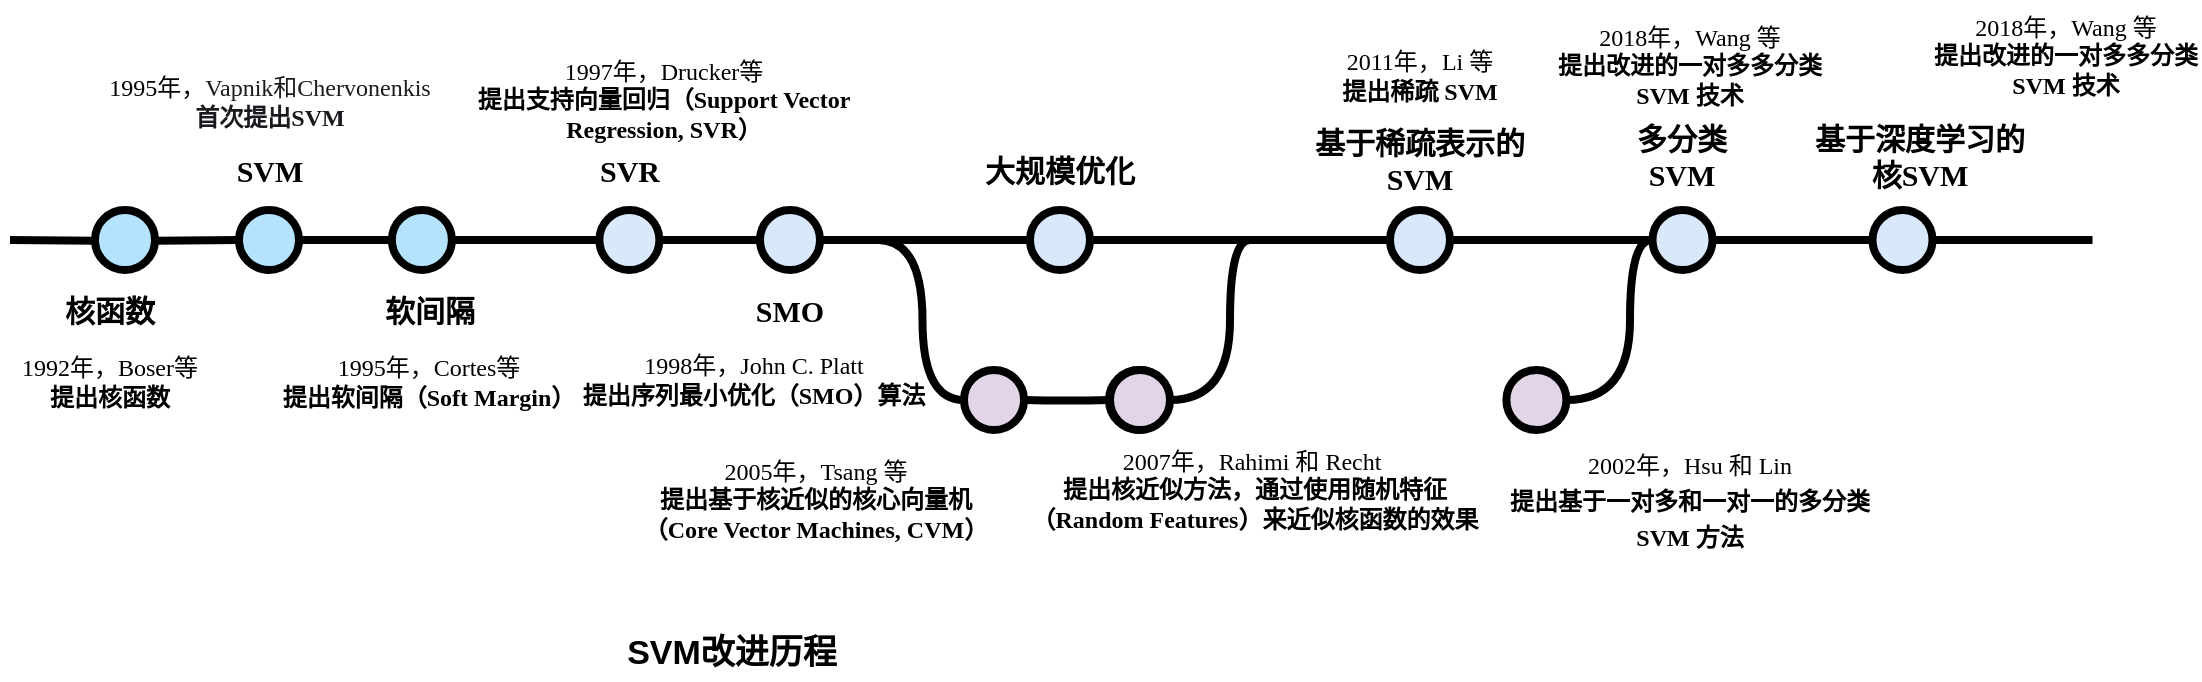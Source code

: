 <mxfile version="24.8.3">
  <diagram id="yPxyJZ8AM_hMuL3Unpa9" name="simple gitflow">
    <mxGraphModel dx="883" dy="465" grid="1" gridSize="10" guides="1" tooltips="1" connect="1" arrows="1" fold="1" page="1" pageScale="1" pageWidth="1100" pageHeight="850" math="0" shadow="0">
      <root>
        <mxCell id="0" />
        <mxCell id="1" parent="0" />
        <UserObject label="SVM改进历程" id="9hBKPDzoitwpIBdzFDQ7-6">
          <mxCell style="text;whiteSpace=wrap;html=1;fontStyle=1;fontSize=17;align=center;" parent="1" vertex="1">
            <mxGeometry x="250" y="370" width="542.25" height="30" as="geometry" />
          </mxCell>
        </UserObject>
        <mxCell id="9hBKPDzoitwpIBdzFDQ7-23" value="" style="edgeStyle=orthogonalEdgeStyle;rounded=0;html=1;jettySize=auto;orthogonalLoop=1;plain-blue;endArrow=none;endFill=0;strokeWidth=4;strokeColor=#000000;" parent="1" source="AhotJNXAAkpp35N8Lv_4-12" target="9hBKPDzoitwpIBdzFDQ7-26" edge="1">
          <mxGeometry x="304.5" y="180" as="geometry" />
        </mxCell>
        <mxCell id="9hBKPDzoitwpIBdzFDQ7-25" value="" style="verticalLabelPosition=bottom;verticalAlign=top;html=1;strokeWidth=4;shape=mxgraph.flowchart.on-page_reference;plain-blue;gradientColor=none;fillColor=#B5E3Fe;strokeColor=#000000;" parent="1" vertex="1">
          <mxGeometry x="274.5" y="165" width="30" height="30" as="geometry" />
        </mxCell>
        <mxCell id="9hBKPDzoitwpIBdzFDQ7-41" value="" style="edgeStyle=orthogonalEdgeStyle;curved=1;rounded=0;orthogonalLoop=1;jettySize=auto;html=1;endArrow=none;endFill=0;strokeWidth=4;fontFamily=Courier New;fontSize=16;" parent="1" source="9hBKPDzoitwpIBdzFDQ7-26" target="9hBKPDzoitwpIBdzFDQ7-40" edge="1">
          <mxGeometry relative="1" as="geometry" />
        </mxCell>
        <mxCell id="9hBKPDzoitwpIBdzFDQ7-26" value="" style="verticalLabelPosition=bottom;verticalAlign=top;html=1;strokeWidth=4;shape=mxgraph.flowchart.on-page_reference;plain-blue;gradientColor=none;strokeColor=#000000;" parent="1" vertex="1">
          <mxGeometry x="454.69" y="165" width="30" height="30" as="geometry" />
        </mxCell>
        <mxCell id="9hBKPDzoitwpIBdzFDQ7-43" value="" style="edgeStyle=orthogonalEdgeStyle;curved=1;rounded=0;orthogonalLoop=1;jettySize=auto;html=1;endArrow=none;endFill=0;strokeWidth=4;fontFamily=Courier New;fontSize=16;" parent="1" source="9hBKPDzoitwpIBdzFDQ7-40" target="9hBKPDzoitwpIBdzFDQ7-42" edge="1">
          <mxGeometry relative="1" as="geometry" />
        </mxCell>
        <mxCell id="9hBKPDzoitwpIBdzFDQ7-40" value="" style="verticalLabelPosition=bottom;verticalAlign=top;html=1;strokeWidth=4;shape=mxgraph.flowchart.on-page_reference;plain-blue;gradientColor=none;strokeColor=#000000;" parent="1" vertex="1">
          <mxGeometry x="535" y="165" width="30" height="30" as="geometry" />
        </mxCell>
        <mxCell id="9hBKPDzoitwpIBdzFDQ7-56" value="" style="edgeStyle=orthogonalEdgeStyle;curved=1;rounded=0;orthogonalLoop=1;jettySize=auto;html=1;endArrow=none;endFill=0;strokeWidth=4;fontFamily=Courier New;fontSize=16;" parent="1" source="9hBKPDzoitwpIBdzFDQ7-42" target="9hBKPDzoitwpIBdzFDQ7-55" edge="1">
          <mxGeometry relative="1" as="geometry" />
        </mxCell>
        <mxCell id="9hBKPDzoitwpIBdzFDQ7-42" value="" style="verticalLabelPosition=bottom;verticalAlign=top;html=1;strokeWidth=4;shape=mxgraph.flowchart.on-page_reference;plain-blue;gradientColor=none;strokeColor=#000000;" parent="1" vertex="1">
          <mxGeometry x="670" y="165" width="30" height="30" as="geometry" />
        </mxCell>
        <mxCell id="AhotJNXAAkpp35N8Lv_4-2" value="" style="edgeStyle=orthogonalEdgeStyle;rounded=0;orthogonalLoop=1;jettySize=auto;html=1;strokeWidth=4;endArrow=none;endFill=0;" edge="1" parent="1" source="9hBKPDzoitwpIBdzFDQ7-55" target="AhotJNXAAkpp35N8Lv_4-1">
          <mxGeometry relative="1" as="geometry" />
        </mxCell>
        <mxCell id="9hBKPDzoitwpIBdzFDQ7-55" value="" style="verticalLabelPosition=bottom;verticalAlign=top;html=1;strokeWidth=4;shape=mxgraph.flowchart.on-page_reference;plain-blue;gradientColor=none;strokeColor=#000000;" parent="1" vertex="1">
          <mxGeometry x="850" y="165" width="30" height="30" as="geometry" />
        </mxCell>
        <mxCell id="9hBKPDzoitwpIBdzFDQ7-27" value="" style="edgeStyle=orthogonalEdgeStyle;rounded=0;html=1;jettySize=auto;orthogonalLoop=1;strokeWidth=4;endArrow=none;endFill=0;" parent="1" target="9hBKPDzoitwpIBdzFDQ7-25" edge="1">
          <mxGeometry x="204.5" y="180" as="geometry">
            <mxPoint x="160" y="180" as="sourcePoint" />
          </mxGeometry>
        </mxCell>
        <mxCell id="9hBKPDzoitwpIBdzFDQ7-39" value="&lt;font face=&quot;Comic Sans MS&quot; style=&quot;font-size: 12px;&quot;&gt;1995年，&lt;span style=&quot;color: rgb(25, 27, 31); text-align: start; background-color: rgb(255, 255, 255);&quot;&gt;Vapnik和Chervonenkis&lt;/span&gt;&lt;/font&gt;&lt;div style=&quot;font-size: 12px;&quot;&gt;&lt;font face=&quot;Comic Sans MS&quot; style=&quot;font-size: 12px;&quot;&gt;&lt;span style=&quot;color: rgb(25, 27, 31); text-align: start; background-color: rgb(255, 255, 255);&quot;&gt;&lt;b style=&quot;&quot;&gt;首次提出SVM&lt;/b&gt;&lt;/span&gt;&lt;/font&gt;&lt;/div&gt;" style="text;html=1;strokeColor=none;fillColor=none;align=center;verticalAlign=middle;whiteSpace=wrap;overflow=hidden;fontSize=14;" parent="1" vertex="1">
          <mxGeometry x="199.07" y="90" width="181.87" height="40" as="geometry" />
        </mxCell>
        <mxCell id="AhotJNXAAkpp35N8Lv_4-28" value="" style="edgeStyle=orthogonalEdgeStyle;rounded=0;orthogonalLoop=1;jettySize=auto;html=1;strokeWidth=4;endArrow=none;endFill=0;" edge="1" parent="1" source="AhotJNXAAkpp35N8Lv_4-1" target="AhotJNXAAkpp35N8Lv_4-27">
          <mxGeometry relative="1" as="geometry" />
        </mxCell>
        <mxCell id="AhotJNXAAkpp35N8Lv_4-1" value="" style="verticalLabelPosition=bottom;verticalAlign=top;html=1;strokeWidth=4;shape=mxgraph.flowchart.on-page_reference;plain-blue;gradientColor=none;strokeColor=#000000;" vertex="1" parent="1">
          <mxGeometry x="981.25" y="165" width="30" height="30" as="geometry" />
        </mxCell>
        <mxCell id="AhotJNXAAkpp35N8Lv_4-10" value="" style="verticalLabelPosition=bottom;verticalAlign=top;html=1;strokeWidth=4;shape=mxgraph.flowchart.on-page_reference;plain-blue;gradientColor=none;fillColor=#B5E3Fe;strokeColor=#000000;" vertex="1" parent="1">
          <mxGeometry x="202.5" y="165" width="30" height="30" as="geometry" />
        </mxCell>
        <mxCell id="AhotJNXAAkpp35N8Lv_4-11" value="&lt;font face=&quot;Comic Sans MS&quot; style=&quot;font-size: 12px;&quot;&gt;1992年，Boser等&lt;/font&gt;&lt;div style=&quot;font-size: 12px;&quot;&gt;&lt;font style=&quot;font-size: 12px;&quot;&gt;&lt;b style=&quot;&quot;&gt;&lt;font style=&quot;font-size: 12px;&quot; face=&quot;VfBDLkHfYIIjhc6IjsIw&quot;&gt;提出核函数&lt;/font&gt;&lt;/b&gt;&lt;br&gt;&lt;/font&gt;&lt;/div&gt;" style="text;html=1;strokeColor=none;fillColor=none;align=center;verticalAlign=middle;whiteSpace=wrap;overflow=hidden;fontSize=14;" vertex="1" parent="1">
          <mxGeometry x="155" y="230" width="110" height="40" as="geometry" />
        </mxCell>
        <mxCell id="AhotJNXAAkpp35N8Lv_4-13" value="" style="edgeStyle=orthogonalEdgeStyle;rounded=0;html=1;jettySize=auto;orthogonalLoop=1;plain-blue;endArrow=none;endFill=0;strokeWidth=4;strokeColor=#000000;" edge="1" parent="1" source="9hBKPDzoitwpIBdzFDQ7-25" target="AhotJNXAAkpp35N8Lv_4-12">
          <mxGeometry x="304.5" y="180" as="geometry">
            <mxPoint x="305" y="180" as="sourcePoint" />
            <mxPoint x="565" y="180" as="targetPoint" />
          </mxGeometry>
        </mxCell>
        <mxCell id="AhotJNXAAkpp35N8Lv_4-12" value="" style="verticalLabelPosition=bottom;verticalAlign=top;html=1;strokeWidth=4;shape=mxgraph.flowchart.on-page_reference;plain-blue;gradientColor=none;fillColor=#B5E3Fe;strokeColor=#000000;" vertex="1" parent="1">
          <mxGeometry x="350.94" y="165" width="30" height="30" as="geometry" />
        </mxCell>
        <mxCell id="AhotJNXAAkpp35N8Lv_4-14" value="&lt;font style=&quot;font-size: 12px;&quot; face=&quot;Comic Sans MS&quot;&gt;&lt;font style=&quot;font-size: 12px;&quot;&gt;1&lt;/font&gt;&lt;font style=&quot;font-size: 12px;&quot;&gt;&lt;font style=&quot;font-size: 12px;&quot;&gt;995年，&lt;/font&gt;Cortes等&lt;/font&gt;&lt;/font&gt;&lt;div style=&quot;font-size: 12px;&quot;&gt;&lt;font style=&quot;font-size: 12px;&quot; face=&quot;Comic Sans MS&quot;&gt;&lt;b style=&quot;&quot;&gt;提出软间隔（Soft Margin）&lt;/b&gt;&lt;/font&gt;&lt;/div&gt;" style="text;html=1;strokeColor=none;fillColor=none;align=center;verticalAlign=middle;whiteSpace=wrap;overflow=hidden;fontSize=14;" vertex="1" parent="1">
          <mxGeometry x="285.32" y="230" width="169.37" height="40" as="geometry" />
        </mxCell>
        <mxCell id="AhotJNXAAkpp35N8Lv_4-15" value="&lt;font face=&quot;Comic Sans MS&quot; style=&quot;font-size: 12px;&quot;&gt;&lt;font style=&quot;font-size: 12px;&quot;&gt;&lt;font style=&quot;font-size: 12px;&quot;&gt;&lt;font style=&quot;font-size: 12px;&quot;&gt;2002年，&lt;/font&gt;&lt;/font&gt;&lt;/font&gt;&lt;font style=&quot;font-size: 12px;&quot;&gt;&lt;span style=&quot;line-height: 150%;&quot; lang=&quot;EN-US&quot;&gt;Hsu &lt;/span&gt;&lt;span style=&quot;line-height: 150%;&quot;&gt;和&lt;/span&gt;&lt;span style=&quot;line-height: 150%;&quot; lang=&quot;EN-US&quot;&gt; Lin&lt;/span&gt;&lt;/font&gt;&lt;/font&gt;&lt;div style=&quot;font-size: 12px;&quot;&gt;&lt;font face=&quot;VI0D-rSLnECibxiZPm4O&quot; style=&quot;font-size: 12px;&quot;&gt;&lt;b&gt;&lt;span style=&quot;background-color: initial; line-height: 150%;&quot;&gt;提出基于一对多和一对一的多分类&lt;/span&gt;&lt;span style=&quot;background-color: initial; line-height: 150%;&quot; lang=&quot;EN-US&quot;&gt;&lt;br&gt;SVM &lt;/span&gt;&lt;span style=&quot;background-color: initial; line-height: 150%;&quot;&gt;方法&lt;/span&gt;&lt;/b&gt;&lt;/font&gt;&lt;/div&gt;" style="text;html=1;strokeColor=none;fillColor=none;align=center;verticalAlign=middle;whiteSpace=wrap;overflow=hidden;fontSize=14;" vertex="1" parent="1">
          <mxGeometry x="890" y="280" width="220" height="60" as="geometry" />
        </mxCell>
        <mxCell id="AhotJNXAAkpp35N8Lv_4-16" value="&lt;div style=&quot;font-size: 12px;&quot;&gt;&lt;font style=&quot;font-size: 12px;&quot; face=&quot;Comic Sans MS&quot;&gt;1997年，Drucker等&lt;/font&gt;&lt;/div&gt;&lt;div style=&quot;font-size: 12px;&quot;&gt;&lt;font style=&quot;font-size: 12px;&quot; face=&quot;E30l-es6ODcrPsRFUvqd&quot;&gt;&lt;b style=&quot;&quot;&gt;提出支持向量回归（Support Vector Regression, SVR）&lt;/b&gt;&lt;/font&gt;&lt;/div&gt;" style="text;html=1;strokeColor=none;fillColor=none;align=center;verticalAlign=middle;whiteSpace=wrap;overflow=hidden;fontSize=14;" vertex="1" parent="1">
          <mxGeometry x="390" y="85" width="194.19" height="50" as="geometry" />
        </mxCell>
        <mxCell id="AhotJNXAAkpp35N8Lv_4-17" value="&lt;div style=&quot;font-size: 12px;&quot;&gt;&lt;font style=&quot;font-size: 12px;&quot; face=&quot;Comic Sans MS&quot;&gt;1998年，John C. Platt&lt;/font&gt;&lt;/div&gt;&lt;div style=&quot;font-size: 12px;&quot;&gt;&lt;font style=&quot;font-size: 12px;&quot; face=&quot;Comic Sans MS&quot;&gt;&lt;b style=&quot;&quot;&gt;提出序列最小优化（SMO）算法&lt;/b&gt;&lt;/font&gt;&lt;/div&gt;" style="text;html=1;strokeColor=none;fillColor=none;align=center;verticalAlign=middle;whiteSpace=wrap;overflow=hidden;fontSize=14;" vertex="1" parent="1">
          <mxGeometry x="440" y="230" width="184.06" height="40" as="geometry" />
        </mxCell>
        <mxCell id="AhotJNXAAkpp35N8Lv_4-18" value="&lt;div style=&quot;font-size: 12px;&quot;&gt;&lt;font style=&quot;font-size: 12px;&quot; face=&quot;Comic Sans MS&quot;&gt;2005年，Tsang 等&lt;/font&gt;&lt;/div&gt;&lt;div style=&quot;font-size: 12px;&quot;&gt;&lt;font style=&quot;font-size: 12px;&quot; face=&quot;SKs4bAwldvVuLhRpTwpn&quot;&gt;&lt;b style=&quot;&quot;&gt;提出基于核近似的核心向量机&lt;/b&gt;&lt;/font&gt;&lt;/div&gt;&lt;div style=&quot;font-size: 12px;&quot;&gt;&lt;font style=&quot;font-size: 12px;&quot; face=&quot;SKs4bAwldvVuLhRpTwpn&quot;&gt;&lt;b style=&quot;&quot;&gt;（Core Vector Machines, CVM）&lt;/b&gt;&lt;/font&gt;&lt;/div&gt;" style="text;html=1;strokeColor=none;fillColor=none;align=center;verticalAlign=middle;whiteSpace=wrap;overflow=hidden;fontSize=14;" vertex="1" parent="1">
          <mxGeometry x="462.5" y="280" width="200" height="60" as="geometry" />
        </mxCell>
        <mxCell id="AhotJNXAAkpp35N8Lv_4-19" value="&lt;b&gt;&lt;font style=&quot;font-size: 15px;&quot; face=&quot;Comic Sans MS&quot;&gt;核函数&lt;/font&gt;&lt;/b&gt;" style="text;html=1;strokeColor=none;fillColor=none;align=center;verticalAlign=middle;whiteSpace=wrap;overflow=hidden;" vertex="1" parent="1">
          <mxGeometry x="170" y="200" width="80" height="30" as="geometry" />
        </mxCell>
        <mxCell id="AhotJNXAAkpp35N8Lv_4-20" value="&lt;b&gt;&lt;font style=&quot;font-size: 15px;&quot; face=&quot;Comic Sans MS&quot;&gt;软间隔&lt;/font&gt;&lt;/b&gt;" style="text;html=1;strokeColor=none;fillColor=none;align=center;verticalAlign=middle;whiteSpace=wrap;overflow=hidden;" vertex="1" parent="1">
          <mxGeometry x="330" y="200" width="80" height="30" as="geometry" />
        </mxCell>
        <mxCell id="AhotJNXAAkpp35N8Lv_4-21" value="&lt;b&gt;&lt;font style=&quot;font-size: 15px;&quot; face=&quot;Comic Sans MS&quot;&gt;SVM&lt;/font&gt;&lt;/b&gt;" style="text;html=1;strokeColor=none;fillColor=none;align=center;verticalAlign=middle;whiteSpace=wrap;overflow=hidden;" vertex="1" parent="1">
          <mxGeometry x="250" y="130" width="80" height="30" as="geometry" />
        </mxCell>
        <mxCell id="AhotJNXAAkpp35N8Lv_4-22" value="&lt;b&gt;&lt;font style=&quot;font-size: 15px;&quot; face=&quot;Comic Sans MS&quot;&gt;SVR&lt;/font&gt;&lt;/b&gt;" style="text;html=1;strokeColor=none;fillColor=none;align=center;verticalAlign=middle;whiteSpace=wrap;overflow=hidden;" vertex="1" parent="1">
          <mxGeometry x="429.69" y="130" width="80" height="30" as="geometry" />
        </mxCell>
        <mxCell id="AhotJNXAAkpp35N8Lv_4-23" value="&lt;b&gt;&lt;font style=&quot;font-size: 15px;&quot; face=&quot;Comic Sans MS&quot;&gt;SMO&lt;/font&gt;&lt;/b&gt;" style="text;html=1;strokeColor=none;fillColor=none;align=center;verticalAlign=middle;whiteSpace=wrap;overflow=hidden;" vertex="1" parent="1">
          <mxGeometry x="510.0" y="200" width="80" height="30" as="geometry" />
        </mxCell>
        <mxCell id="AhotJNXAAkpp35N8Lv_4-24" value="&lt;font face=&quot;Comic Sans MS&quot;&gt;&lt;span style=&quot;font-size: 15px;&quot;&gt;&lt;b&gt;大规模优化&lt;/b&gt;&lt;/span&gt;&lt;/font&gt;" style="text;html=1;strokeColor=none;fillColor=none;align=center;verticalAlign=middle;whiteSpace=wrap;overflow=hidden;" vertex="1" parent="1">
          <mxGeometry x="645.0" y="130" width="80" height="30" as="geometry" />
        </mxCell>
        <mxCell id="AhotJNXAAkpp35N8Lv_4-25" value="&lt;div style=&quot;font-size: 12px;&quot;&gt;&lt;font style=&quot;font-size: 12px;&quot;&gt;&lt;font style=&quot;font-size: 12px;&quot; face=&quot;Comic Sans MS&quot;&gt;2007年，&lt;/font&gt;&lt;span style=&quot;background-color: initial; font-family: Calibri;&quot;&gt;Rahimi &lt;/span&gt;&lt;span style=&quot;background-color: initial; font-family: &amp;quot;Microsoft YaHei&amp;quot;;&quot;&gt;和&lt;/span&gt;&lt;span style=&quot;background-color: initial; font-family: Calibri;&quot;&gt; Recht&amp;nbsp;&lt;/span&gt;&lt;/font&gt;&lt;/div&gt;&lt;div style=&quot;font-size: 12px;&quot;&gt;&lt;b style=&quot;&quot;&gt;&lt;font style=&quot;font-size: 12px;&quot;&gt;&lt;span style=&quot;background-color: initial; font-family: &amp;quot;Microsoft YaHei&amp;quot;;&quot;&gt;提出核近似方法，通过使用随机特征（&lt;/span&gt;&lt;span style=&quot;background-color: initial; font-family: Calibri;&quot;&gt;Random Features&lt;/span&gt;&lt;span style=&quot;background-color: initial; font-family: &amp;quot;Microsoft YaHei&amp;quot;;&quot;&gt;）来近似核函数的效果&lt;/span&gt;&lt;/font&gt;&lt;/b&gt;&lt;font style=&quot;font-size: 10px;&quot; face=&quot;Comic Sans MS&quot;&gt;&lt;br&gt;&lt;/font&gt;&lt;/div&gt;" style="text;html=1;strokeColor=none;fillColor=none;align=center;verticalAlign=middle;whiteSpace=wrap;overflow=hidden;fontSize=14;" vertex="1" parent="1">
          <mxGeometry x="662.5" y="280" width="238.75" height="50" as="geometry" />
        </mxCell>
        <mxCell id="AhotJNXAAkpp35N8Lv_4-26" value="&lt;font face=&quot;Comic Sans MS&quot;&gt;&lt;span style=&quot;font-size: 15px;&quot;&gt;&lt;b&gt;基于稀疏表示的SVM&lt;/b&gt;&lt;/span&gt;&lt;/font&gt;" style="text;html=1;strokeColor=none;fillColor=none;align=center;verticalAlign=middle;whiteSpace=wrap;overflow=hidden;" vertex="1" parent="1">
          <mxGeometry x="810" y="120" width="110" height="40" as="geometry" />
        </mxCell>
        <mxCell id="AhotJNXAAkpp35N8Lv_4-30" value="" style="edgeStyle=orthogonalEdgeStyle;rounded=0;orthogonalLoop=1;jettySize=auto;html=1;strokeWidth=4;endArrow=none;endFill=0;" edge="1" parent="1" source="AhotJNXAAkpp35N8Lv_4-27">
          <mxGeometry relative="1" as="geometry">
            <mxPoint x="1201.25" y="180" as="targetPoint" />
          </mxGeometry>
        </mxCell>
        <mxCell id="AhotJNXAAkpp35N8Lv_4-27" value="" style="verticalLabelPosition=bottom;verticalAlign=top;html=1;strokeWidth=4;shape=mxgraph.flowchart.on-page_reference;plain-blue;gradientColor=none;strokeColor=#000000;" vertex="1" parent="1">
          <mxGeometry x="1091.25" y="165" width="30" height="30" as="geometry" />
        </mxCell>
        <mxCell id="AhotJNXAAkpp35N8Lv_4-31" value="&lt;font face=&quot;Comic Sans MS&quot;&gt;&lt;span style=&quot;font-size: 15px;&quot;&gt;&lt;b&gt;多分类SVM&lt;/b&gt;&lt;/span&gt;&lt;/font&gt;" style="text;html=1;strokeColor=none;fillColor=none;align=center;verticalAlign=middle;whiteSpace=wrap;overflow=hidden;" vertex="1" parent="1">
          <mxGeometry x="956.25" y="115" width="80" height="45" as="geometry" />
        </mxCell>
        <mxCell id="AhotJNXAAkpp35N8Lv_4-32" value="&lt;font face=&quot;Comic Sans MS&quot;&gt;&lt;span style=&quot;font-size: 15px;&quot;&gt;&lt;b&gt;基于深度学习的核SVM&lt;/b&gt;&lt;/span&gt;&lt;/font&gt;" style="text;html=1;strokeColor=none;fillColor=none;align=center;verticalAlign=middle;whiteSpace=wrap;overflow=hidden;" vertex="1" parent="1">
          <mxGeometry x="1060" y="117.5" width="110" height="40" as="geometry" />
        </mxCell>
        <mxCell id="AhotJNXAAkpp35N8Lv_4-44" style="edgeStyle=orthogonalEdgeStyle;curved=1;rounded=0;html=1;exitX=1;exitY=0.5;exitPerimeter=0;entryX=0;entryY=0.5;entryPerimeter=0;endArrow=none;endFill=0;jettySize=auto;orthogonalLoop=1;strokeWidth=4;fontSize=15;" edge="1" parent="1" target="AhotJNXAAkpp35N8Lv_4-46">
          <mxGeometry relative="1" as="geometry">
            <mxPoint x="594.5" y="180" as="sourcePoint" />
          </mxGeometry>
        </mxCell>
        <mxCell id="AhotJNXAAkpp35N8Lv_4-46" value="" style="verticalLabelPosition=bottom;verticalAlign=top;html=1;strokeWidth=4;shape=mxgraph.flowchart.on-page_reference;plain-purple;gradientColor=none;strokeColor=#000000;" vertex="1" parent="1">
          <mxGeometry x="637" y="245" width="30" height="30" as="geometry" />
        </mxCell>
        <mxCell id="AhotJNXAAkpp35N8Lv_4-49" style="edgeStyle=orthogonalEdgeStyle;curved=1;rounded=0;html=1;exitX=1;exitY=0.5;exitPerimeter=0;entryX=0;entryY=0.5;entryPerimeter=0;endArrow=none;endFill=0;jettySize=auto;orthogonalLoop=1;strokeWidth=4;fontSize=15;" edge="1" parent="1" target="AhotJNXAAkpp35N8Lv_4-50">
          <mxGeometry relative="1" as="geometry">
            <mxPoint x="667" y="260" as="sourcePoint" />
          </mxGeometry>
        </mxCell>
        <mxCell id="AhotJNXAAkpp35N8Lv_4-50" value="" style="verticalLabelPosition=bottom;verticalAlign=top;html=1;strokeWidth=4;shape=mxgraph.flowchart.on-page_reference;plain-purple;gradientColor=none;strokeColor=#000000;" vertex="1" parent="1">
          <mxGeometry x="709.5" y="245" width="30" height="30" as="geometry" />
        </mxCell>
        <mxCell id="AhotJNXAAkpp35N8Lv_4-53" style="edgeStyle=orthogonalEdgeStyle;curved=1;rounded=0;html=1;exitX=1;exitY=0.5;exitPerimeter=0;endArrow=none;endFill=0;jettySize=auto;orthogonalLoop=1;strokeWidth=4;fontSize=15;" edge="1" parent="1" source="AhotJNXAAkpp35N8Lv_4-54">
          <mxGeometry relative="1" as="geometry">
            <mxPoint x="780" y="180" as="targetPoint" />
            <Array as="points">
              <mxPoint x="770" y="260" />
              <mxPoint x="770" y="180" />
            </Array>
          </mxGeometry>
        </mxCell>
        <mxCell id="AhotJNXAAkpp35N8Lv_4-54" value="" style="verticalLabelPosition=bottom;verticalAlign=top;html=1;strokeWidth=4;shape=mxgraph.flowchart.on-page_reference;plain-purple;gradientColor=none;strokeColor=#000000;" vertex="1" parent="1">
          <mxGeometry x="710" y="245" width="30" height="30" as="geometry" />
        </mxCell>
        <mxCell id="AhotJNXAAkpp35N8Lv_4-55" style="edgeStyle=orthogonalEdgeStyle;curved=1;rounded=0;html=1;exitX=1;exitY=0.5;exitPerimeter=0;entryX=0;entryY=0.5;entryPerimeter=0;endArrow=none;endFill=0;jettySize=auto;orthogonalLoop=1;strokeWidth=4;fontSize=15;" edge="1" parent="1" source="AhotJNXAAkpp35N8Lv_4-56">
          <mxGeometry relative="1" as="geometry">
            <mxPoint x="980.7" y="180" as="targetPoint" />
            <Array as="points">
              <mxPoint x="970" y="260" />
              <mxPoint x="970" y="180" />
            </Array>
          </mxGeometry>
        </mxCell>
        <mxCell id="AhotJNXAAkpp35N8Lv_4-56" value="" style="verticalLabelPosition=bottom;verticalAlign=top;html=1;strokeWidth=4;shape=mxgraph.flowchart.on-page_reference;plain-purple;gradientColor=none;strokeColor=#000000;" vertex="1" parent="1">
          <mxGeometry x="908.2" y="245" width="30" height="30" as="geometry" />
        </mxCell>
        <mxCell id="AhotJNXAAkpp35N8Lv_4-57" value="&lt;div style=&quot;font-size: 12px;&quot;&gt;&lt;font style=&quot;font-size: 12px;&quot; face=&quot;Comic Sans MS&quot;&gt;&lt;span style=&quot;background-color: initial;&quot;&gt;2011&lt;/span&gt;&lt;span style=&quot;background-color: initial;&quot;&gt;年，&lt;/span&gt;&lt;span style=&quot;background-color: initial;&quot;&gt;Li &lt;/span&gt;&lt;span style=&quot;background-color: initial;&quot;&gt;等&lt;/span&gt;&lt;/font&gt;&lt;/div&gt;&lt;div style=&quot;font-size: 12px;&quot;&gt;&lt;b style=&quot;&quot;&gt;&lt;font style=&quot;font-size: 12px;&quot; face=&quot;Comic Sans MS&quot;&gt;&lt;span style=&quot;background-color: initial;&quot;&gt;提出稀疏&lt;/span&gt;&lt;span style=&quot;background-color: initial;&quot;&gt; SVM&lt;/span&gt;&lt;/font&gt;&lt;/b&gt;&lt;/div&gt;" style="text;html=1;strokeColor=none;fillColor=none;align=center;verticalAlign=middle;whiteSpace=wrap;overflow=hidden;fontSize=14;" vertex="1" parent="1">
          <mxGeometry x="806.88" y="80" width="116.25" height="35" as="geometry" />
        </mxCell>
        <mxCell id="AhotJNXAAkpp35N8Lv_4-58" value="&lt;div style=&quot;font-size: 12px;&quot;&gt;&lt;font style=&quot;font-size: 12px;&quot; face=&quot;Comic Sans MS&quot;&gt;&lt;span style=&quot;background-color: initial;&quot;&gt;2018&lt;/span&gt;&lt;span style=&quot;background-color: initial;&quot;&gt;年，&lt;/span&gt;Wang 等&lt;/font&gt;&lt;/div&gt;&lt;div style=&quot;font-size: 12px;&quot;&gt;&lt;b style=&quot;&quot;&gt;&lt;font style=&quot;font-size: 12px;&quot; face=&quot;vrsPq3kMWN-caVaE_mKJ&quot;&gt;提出改进的一对多多分类 SVM 技术&lt;/font&gt;&lt;/b&gt;&lt;/div&gt;" style="text;html=1;strokeColor=none;fillColor=none;align=center;verticalAlign=middle;whiteSpace=wrap;overflow=hidden;fontSize=14;" vertex="1" parent="1">
          <mxGeometry x="933.13" y="65" width="133.75" height="55" as="geometry" />
        </mxCell>
        <mxCell id="AhotJNXAAkpp35N8Lv_4-59" value="&lt;div style=&quot;font-size: 12px;&quot;&gt;&lt;font style=&quot;font-size: 12px;&quot; face=&quot;Comic Sans MS&quot;&gt;&lt;span style=&quot;background-color: initial;&quot;&gt;2018&lt;/span&gt;&lt;span style=&quot;background-color: initial;&quot;&gt;年，&lt;/span&gt;Wang 等&lt;/font&gt;&lt;/div&gt;&lt;div style=&quot;font-size: 12px;&quot;&gt;&lt;b style=&quot;&quot;&gt;&lt;font style=&quot;font-size: 12px;&quot; face=&quot;vrsPq3kMWN-caVaE_mKJ&quot;&gt;提出改进的一对多多分类 SVM 技术&lt;/font&gt;&lt;/b&gt;&lt;/div&gt;" style="text;html=1;strokeColor=none;fillColor=none;align=center;verticalAlign=middle;whiteSpace=wrap;overflow=hidden;fontSize=14;" vertex="1" parent="1">
          <mxGeometry x="1121.25" y="60" width="133.75" height="55" as="geometry" />
        </mxCell>
      </root>
    </mxGraphModel>
  </diagram>
</mxfile>
